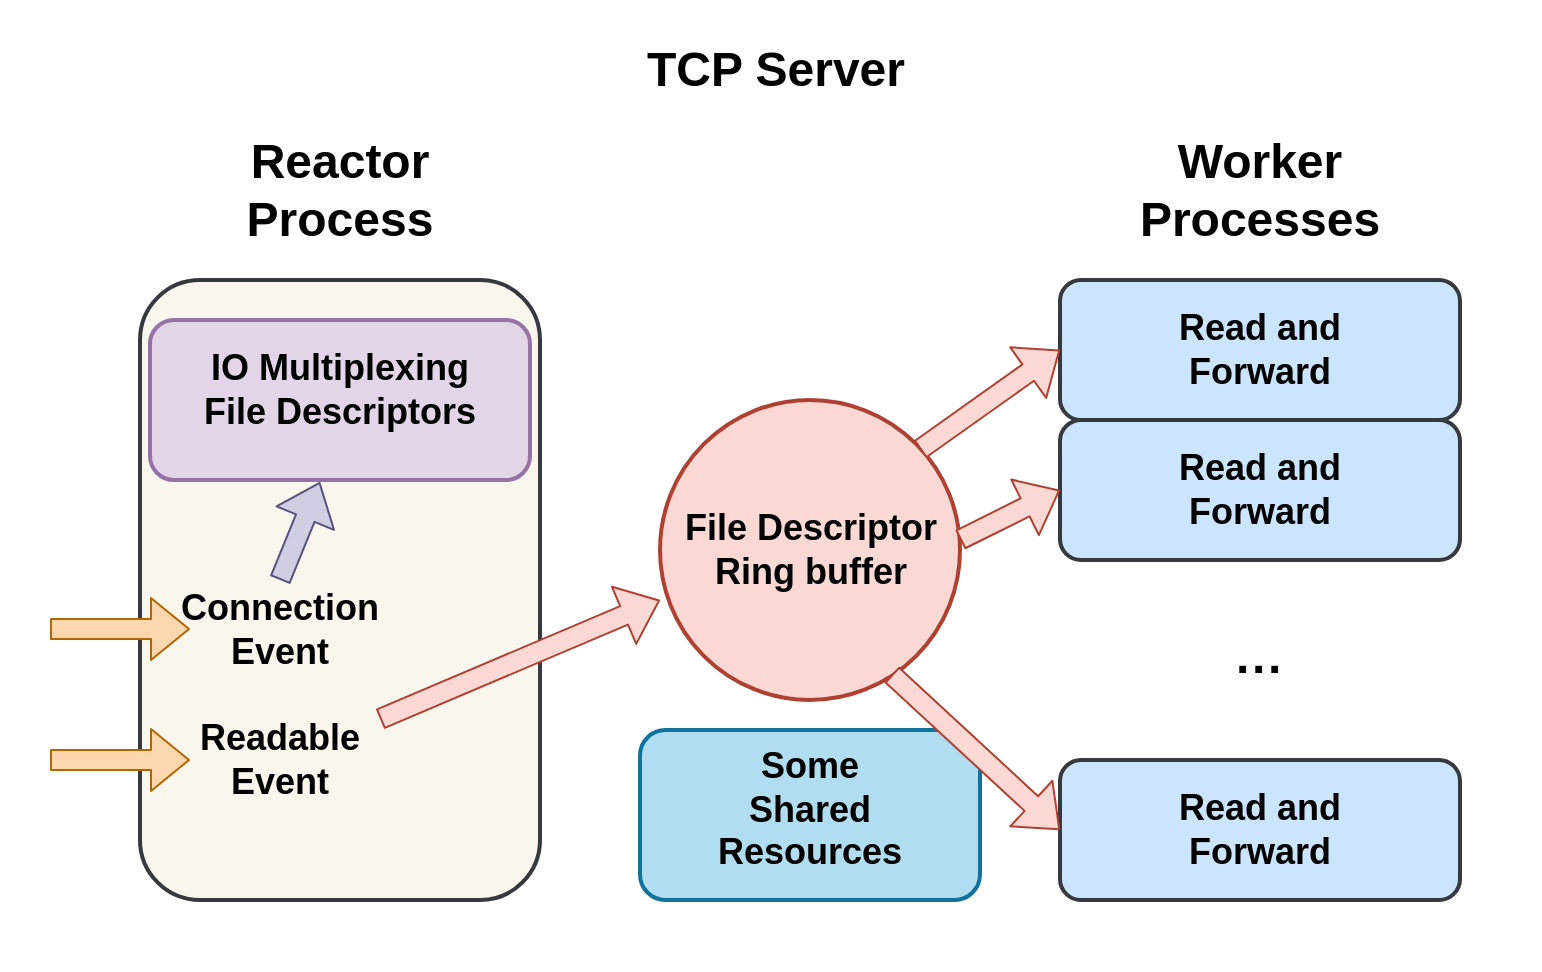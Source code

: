 <mxfile>
    <diagram id="BEpSJAa2Zneu5rPm2EQe" name="Page-1">
        <mxGraphModel dx="759" dy="1714" grid="1" gridSize="10" guides="1" tooltips="1" connect="1" arrows="1" fold="1" page="1" pageScale="1" pageWidth="850" pageHeight="1100" background="#ffffff" math="0" shadow="0">
            <root>
                <mxCell id="0"/>
                <mxCell id="1" parent="0"/>
                <mxCell id="3" value="" style="rounded=1;whiteSpace=wrap;html=1;strokeColor=#36393d;fillColor=#f9f7ed;strokeWidth=2;" parent="1" vertex="1">
                    <mxGeometry x="90" y="50" width="200" height="310" as="geometry"/>
                </mxCell>
                <mxCell id="23" value="" style="rounded=1;whiteSpace=wrap;html=1;strokeColor=#9673a6;strokeWidth=2;fillColor=#e1d5e7;" parent="1" vertex="1">
                    <mxGeometry x="95" y="70" width="190" height="80" as="geometry"/>
                </mxCell>
                <mxCell id="15" value="" style="rounded=1;whiteSpace=wrap;html=1;strokeColor=#10739e;strokeWidth=2;fillColor=#b1ddf0;" parent="1" vertex="1">
                    <mxGeometry x="340" y="275" width="170" height="85" as="geometry"/>
                </mxCell>
                <mxCell id="12" value="" style="ellipse;whiteSpace=wrap;html=1;aspect=fixed;strokeColor=#ae4132;strokeWidth=2;fillColor=#fad9d5;" parent="1" vertex="1">
                    <mxGeometry x="350" y="110" width="150" height="150" as="geometry"/>
                </mxCell>
                <mxCell id="4" value="" style="rounded=1;whiteSpace=wrap;html=1;strokeColor=#36393d;fillColor=#cce5ff;strokeWidth=2;" parent="1" vertex="1">
                    <mxGeometry x="550" y="50" width="200" height="70" as="geometry"/>
                </mxCell>
                <mxCell id="5" value="" style="rounded=1;whiteSpace=wrap;html=1;strokeColor=#36393d;fillColor=#cce5ff;strokeWidth=2;" parent="1" vertex="1">
                    <mxGeometry x="550" y="120" width="200" height="70" as="geometry"/>
                </mxCell>
                <mxCell id="6" value="" style="rounded=1;whiteSpace=wrap;html=1;strokeColor=#36393d;fillColor=#cce5ff;strokeWidth=2;" parent="1" vertex="1">
                    <mxGeometry x="550" y="290" width="200" height="70" as="geometry"/>
                </mxCell>
                <mxCell id="7" value="&lt;h1&gt;&lt;font color=&quot;#000000&quot;&gt;···&lt;/font&gt;&lt;/h1&gt;" style="text;strokeColor=none;align=center;fillColor=none;html=1;verticalAlign=middle;whiteSpace=wrap;rounded=0;strokeWidth=2;" parent="1" vertex="1">
                    <mxGeometry x="620" y="230" width="60" height="30" as="geometry"/>
                </mxCell>
                <mxCell id="8" value="&lt;h1&gt;Reactor Process&lt;/h1&gt;" style="text;strokeColor=none;align=center;fillColor=none;html=1;verticalAlign=middle;whiteSpace=wrap;rounded=0;strokeWidth=2;fontColor=#000000;" parent="1" vertex="1">
                    <mxGeometry x="160" y="-10" width="60" height="30" as="geometry"/>
                </mxCell>
                <mxCell id="9" value="&lt;h1&gt;Worker Processes&lt;/h1&gt;" style="text;strokeColor=none;align=center;fillColor=none;html=1;verticalAlign=middle;whiteSpace=wrap;rounded=0;strokeWidth=2;fontColor=#000000;" parent="1" vertex="1">
                    <mxGeometry x="620" y="-10" width="60" height="30" as="geometry"/>
                </mxCell>
                <mxCell id="11" value="&lt;h2&gt;File Descriptor Ring buffer&lt;/h2&gt;" style="text;strokeColor=none;align=center;fillColor=none;html=1;verticalAlign=middle;whiteSpace=wrap;rounded=0;strokeWidth=2;fontColor=#000000;" parent="1" vertex="1">
                    <mxGeometry x="357.5" y="170" width="135" height="30" as="geometry"/>
                </mxCell>
                <mxCell id="13" value="&lt;h1&gt;TCP Server&lt;/h1&gt;" style="text;strokeColor=none;align=center;fillColor=none;html=1;verticalAlign=middle;whiteSpace=wrap;rounded=0;strokeWidth=2;fontColor=#000000;" parent="1" vertex="1">
                    <mxGeometry x="323" y="-70" width="170" height="30" as="geometry"/>
                </mxCell>
                <mxCell id="14" value="&lt;h2&gt;Some Shared Resources&lt;/h2&gt;" style="text;strokeColor=none;align=center;fillColor=none;html=1;verticalAlign=middle;whiteSpace=wrap;rounded=0;strokeWidth=2;fontColor=#000000;" parent="1" vertex="1">
                    <mxGeometry x="395" y="300" width="60" height="30" as="geometry"/>
                </mxCell>
                <mxCell id="18" value="&lt;h2&gt;IO Multiplexing File Descriptors&lt;/h2&gt;" style="text;strokeColor=none;align=center;fillColor=none;html=1;verticalAlign=middle;whiteSpace=wrap;rounded=0;strokeWidth=2;fontColor=#000000;" parent="1" vertex="1">
                    <mxGeometry x="115" y="90" width="150" height="30" as="geometry"/>
                </mxCell>
                <mxCell id="19" value="&lt;h2&gt;Connection Event&lt;/h2&gt;" style="text;strokeColor=none;align=center;fillColor=none;html=1;verticalAlign=middle;whiteSpace=wrap;rounded=0;strokeWidth=2;fontColor=#000000;" parent="1" vertex="1">
                    <mxGeometry x="130" y="210" width="60" height="30" as="geometry"/>
                </mxCell>
                <mxCell id="20" value="&lt;h2&gt;Readable Event&lt;/h2&gt;" style="text;strokeColor=none;align=center;fillColor=none;html=1;verticalAlign=middle;whiteSpace=wrap;rounded=0;strokeWidth=2;fontColor=#000000;" parent="1" vertex="1">
                    <mxGeometry x="130" y="275" width="60" height="30" as="geometry"/>
                </mxCell>
                <mxCell id="25" value="" style="shape=flexArrow;endArrow=classic;html=1;fontColor=#000000;strokeColor=#b46504;fillColor=#fad7ac;" parent="1" edge="1">
                    <mxGeometry width="50" height="50" relative="1" as="geometry">
                        <mxPoint x="45" y="290" as="sourcePoint"/>
                        <mxPoint x="115" y="290" as="targetPoint"/>
                    </mxGeometry>
                </mxCell>
                <mxCell id="27" value="" style="shape=flexArrow;endArrow=classic;html=1;fontColor=#000000;strokeColor=#b46504;fillColor=#fad7ac;" parent="1" edge="1">
                    <mxGeometry width="50" height="50" relative="1" as="geometry">
                        <mxPoint x="45" y="224.5" as="sourcePoint"/>
                        <mxPoint x="115" y="224.5" as="targetPoint"/>
                    </mxGeometry>
                </mxCell>
                <mxCell id="29" value="" style="shape=flexArrow;endArrow=classic;html=1;fontColor=#000000;strokeColor=#56517e;fillColor=#d0cee2;" parent="1" edge="1">
                    <mxGeometry width="50" height="50" relative="1" as="geometry">
                        <mxPoint x="160" y="200" as="sourcePoint"/>
                        <mxPoint x="180" y="151" as="targetPoint"/>
                    </mxGeometry>
                </mxCell>
                <mxCell id="30" value="" style="shape=flexArrow;endArrow=classic;html=1;fontColor=#000000;strokeColor=#ae4132;entryX=0;entryY=0.667;entryDx=0;entryDy=0;entryPerimeter=0;fillColor=#fad9d5;" parent="1" target="12" edge="1">
                    <mxGeometry width="50" height="50" relative="1" as="geometry">
                        <mxPoint x="210" y="269.5" as="sourcePoint"/>
                        <mxPoint x="230" y="220.5" as="targetPoint"/>
                    </mxGeometry>
                </mxCell>
                <mxCell id="32" value="" style="shape=flexArrow;endArrow=classic;html=1;fontColor=#000000;strokeColor=#ae4132;entryX=0;entryY=0.5;entryDx=0;entryDy=0;fillColor=#fad9d5;" parent="1" target="4" edge="1">
                    <mxGeometry width="50" height="50" relative="1" as="geometry">
                        <mxPoint x="480" y="134.72" as="sourcePoint"/>
                        <mxPoint x="620" y="75.27" as="targetPoint"/>
                    </mxGeometry>
                </mxCell>
                <mxCell id="34" value="" style="shape=flexArrow;endArrow=classic;html=1;fontColor=#000000;strokeColor=#ae4132;entryX=0;entryY=0.5;entryDx=0;entryDy=0;fillColor=#fad9d5;" parent="1" target="5" edge="1">
                    <mxGeometry width="50" height="50" relative="1" as="geometry">
                        <mxPoint x="500" y="179.86" as="sourcePoint"/>
                        <mxPoint x="570" y="130.14" as="targetPoint"/>
                    </mxGeometry>
                </mxCell>
                <mxCell id="35" value="" style="shape=flexArrow;endArrow=classic;html=1;fontColor=#000000;strokeColor=#ae4132;entryX=0;entryY=0.5;entryDx=0;entryDy=0;fillColor=#fad9d5;exitX=0.772;exitY=0.915;exitDx=0;exitDy=0;exitPerimeter=0;" parent="1" source="12" target="6" edge="1">
                    <mxGeometry width="50" height="50" relative="1" as="geometry">
                        <mxPoint x="465" y="240" as="sourcePoint"/>
                        <mxPoint x="515" y="215.14" as="targetPoint"/>
                    </mxGeometry>
                </mxCell>
                <mxCell id="36" value="&lt;h2&gt;Read and Forward&lt;/h2&gt;" style="text;strokeColor=none;align=center;fillColor=none;html=1;verticalAlign=middle;whiteSpace=wrap;rounded=0;strokeWidth=2;fontColor=#000000;" parent="1" vertex="1">
                    <mxGeometry x="590" y="70" width="120" height="30" as="geometry"/>
                </mxCell>
                <mxCell id="37" value="&lt;h2&gt;Read and Forward&lt;/h2&gt;" style="text;strokeColor=none;align=center;fillColor=none;html=1;verticalAlign=middle;whiteSpace=wrap;rounded=0;strokeWidth=2;fontColor=#000000;" parent="1" vertex="1">
                    <mxGeometry x="590" y="140" width="120" height="30" as="geometry"/>
                </mxCell>
                <mxCell id="38" value="&lt;h2&gt;Read and Forward&lt;/h2&gt;" style="text;strokeColor=none;align=center;fillColor=none;html=1;verticalAlign=middle;whiteSpace=wrap;rounded=0;strokeWidth=2;fontColor=#000000;" parent="1" vertex="1">
                    <mxGeometry x="590" y="310" width="120" height="30" as="geometry"/>
                </mxCell>
                <mxCell id="39" value="" style="ellipse;whiteSpace=wrap;html=1;aspect=fixed;strokeColor=none;strokeWidth=2;fontColor=#000000;fillColor=none;" parent="1" vertex="1">
                    <mxGeometry x="20" y="170" width="160" height="160" as="geometry"/>
                </mxCell>
                <mxCell id="40" value="" style="ellipse;whiteSpace=wrap;html=1;aspect=fixed;strokeColor=none;strokeWidth=2;fontColor=#000000;fillColor=none;" parent="1" vertex="1">
                    <mxGeometry x="125" y="235" width="160" height="160" as="geometry"/>
                </mxCell>
                <mxCell id="41" value="" style="ellipse;whiteSpace=wrap;html=1;aspect=fixed;strokeColor=none;strokeWidth=2;fontColor=#000000;fillColor=none;" parent="1" vertex="1">
                    <mxGeometry x="630" y="130" width="160" height="160" as="geometry"/>
                </mxCell>
                <mxCell id="42" value="" style="ellipse;whiteSpace=wrap;html=1;aspect=fixed;strokeColor=none;strokeWidth=2;fontColor=#000000;fillColor=none;" parent="1" vertex="1">
                    <mxGeometry x="323" y="-90" width="160" height="160" as="geometry"/>
                </mxCell>
            </root>
        </mxGraphModel>
    </diagram>
</mxfile>